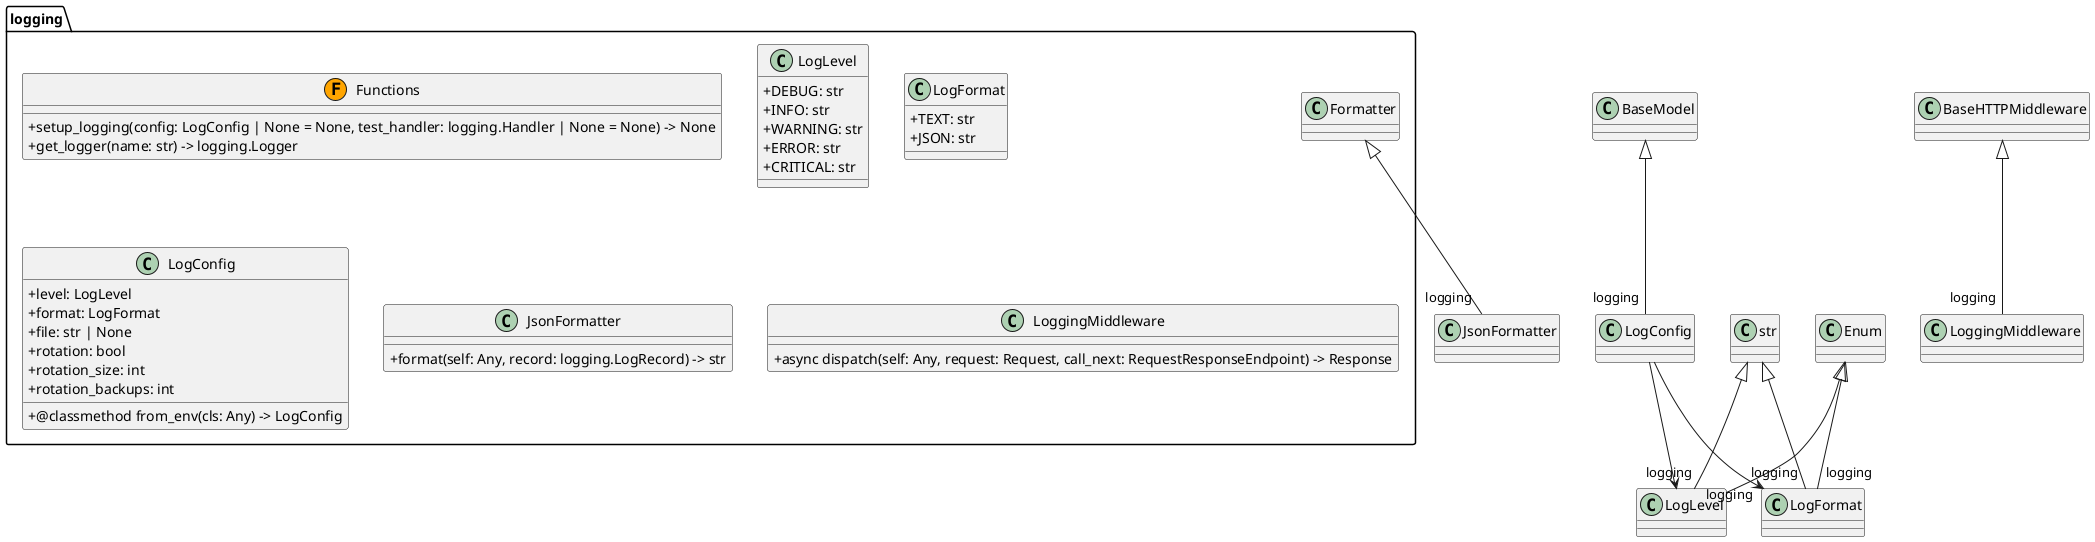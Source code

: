 @startuml
skinparam classAttributeIconSize 0

package "logging" {
  class Functions <<(F,orange)>> {
    +setup_logging(config: LogConfig | None = None, test_handler: logging.Handler | None = None) -> None
    +get_logger(name: str) -> logging.Logger
  }
  class LogLevel {
    +DEBUG: str
    +INFO: str
    +WARNING: str
    +ERROR: str
    +CRITICAL: str
  }
  class LogFormat {
    +TEXT: str
    +JSON: str
  }
  class LogConfig {
    +level: LogLevel
    +format: LogFormat
    +file: str | None
    +rotation: bool
    +rotation_size: int
    +rotation_backups: int
    +@classmethod from_env(cls: Any) -> LogConfig
  }
  class JsonFormatter {
    +format(self: Any, record: logging.LogRecord) -> str
  }
  class LoggingMiddleware {
    +async dispatch(self: Any, request: Request, call_next: RequestResponseEndpoint) -> Response
  }
}

' Relationships
str <|-- "logging".LogLevel
Enum <|-- "logging".LogLevel
str <|-- "logging".LogFormat
Enum <|-- "logging".LogFormat
BaseModel <|-- "logging".LogConfig
LogConfig --> LogLevel
LogConfig --> LogFormat
logging.Formatter <|-- "logging".JsonFormatter
BaseHTTPMiddleware <|-- "logging".LoggingMiddleware
@enduml